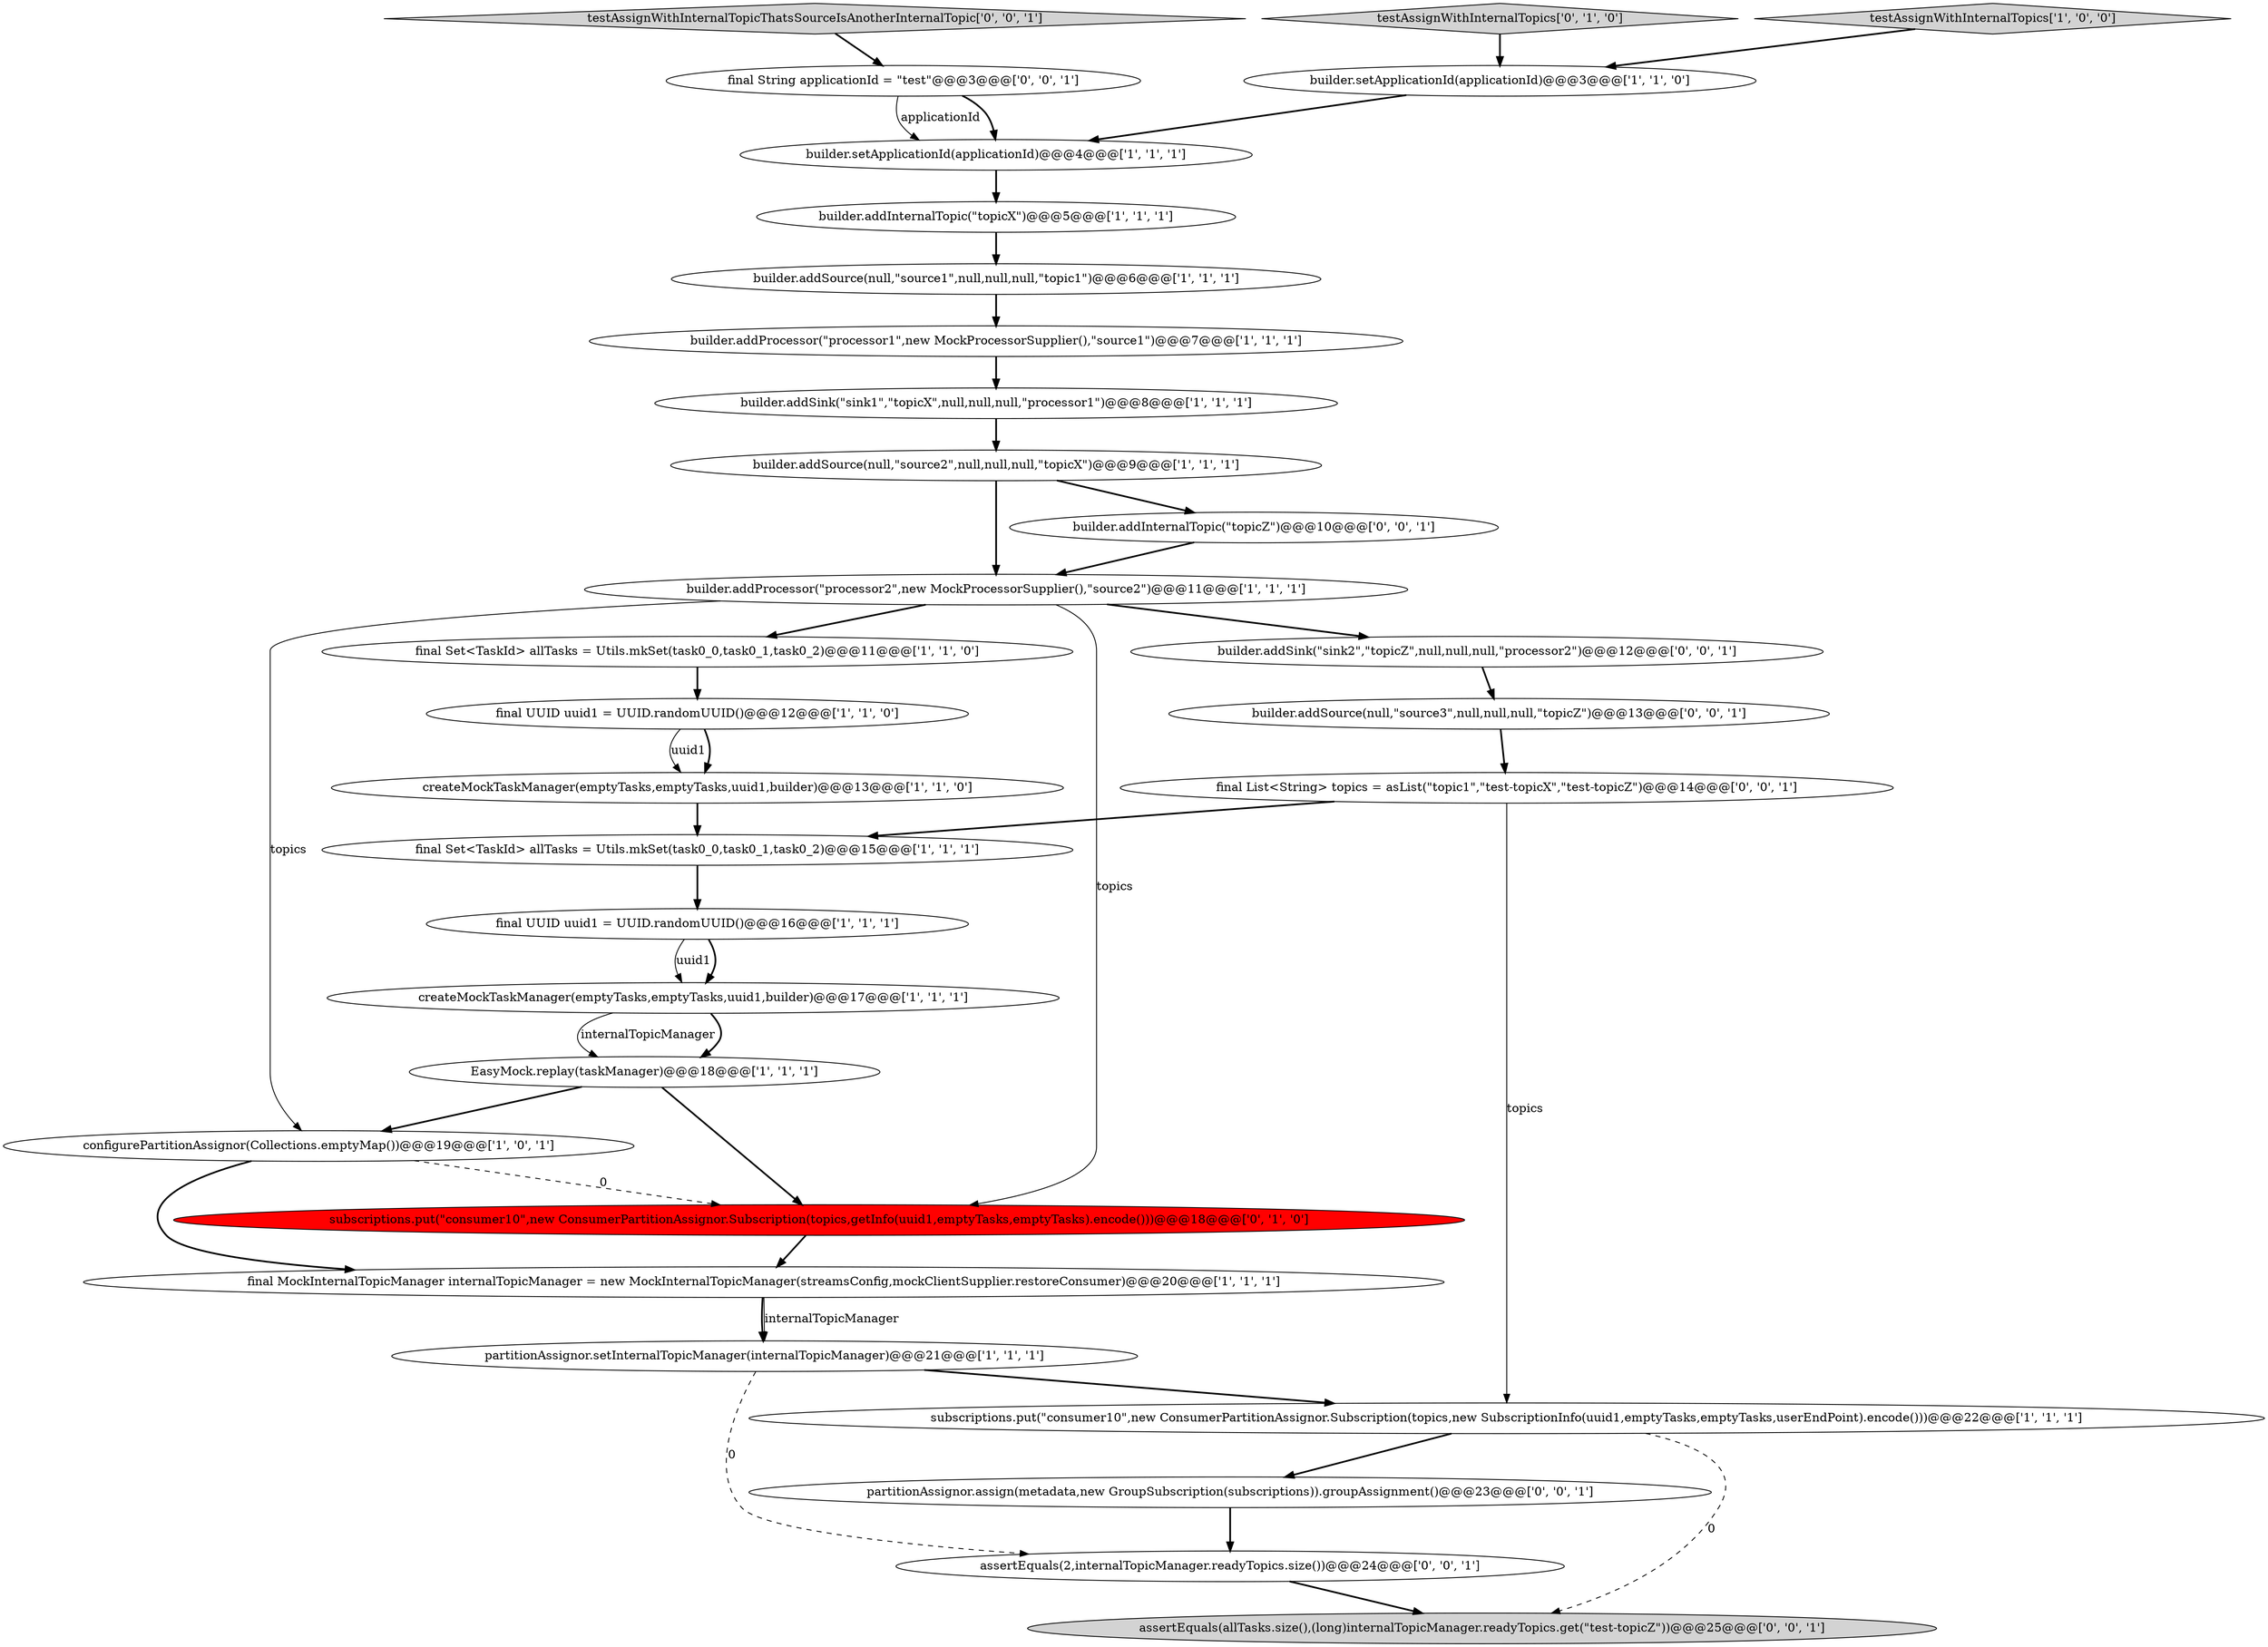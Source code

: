 digraph {
0 [style = filled, label = "builder.setApplicationId(applicationId)@@@4@@@['1', '1', '1']", fillcolor = white, shape = ellipse image = "AAA0AAABBB1BBB"];
2 [style = filled, label = "builder.addInternalTopic(\"topicX\")@@@5@@@['1', '1', '1']", fillcolor = white, shape = ellipse image = "AAA0AAABBB1BBB"];
15 [style = filled, label = "builder.addProcessor(\"processor1\",new MockProcessorSupplier(),\"source1\")@@@7@@@['1', '1', '1']", fillcolor = white, shape = ellipse image = "AAA0AAABBB1BBB"];
11 [style = filled, label = "testAssignWithInternalTopics['1', '0', '0']", fillcolor = lightgray, shape = diamond image = "AAA0AAABBB1BBB"];
8 [style = filled, label = "final UUID uuid1 = UUID.randomUUID()@@@12@@@['1', '1', '0']", fillcolor = white, shape = ellipse image = "AAA0AAABBB1BBB"];
21 [style = filled, label = "subscriptions.put(\"consumer10\",new ConsumerPartitionAssignor.Subscription(topics,getInfo(uuid1,emptyTasks,emptyTasks).encode()))@@@18@@@['0', '1', '0']", fillcolor = red, shape = ellipse image = "AAA1AAABBB2BBB"];
26 [style = filled, label = "final List<String> topics = asList(\"topic1\",\"test-topicX\",\"test-topicZ\")@@@14@@@['0', '0', '1']", fillcolor = white, shape = ellipse image = "AAA0AAABBB3BBB"];
18 [style = filled, label = "createMockTaskManager(emptyTasks,emptyTasks,uuid1,builder)@@@13@@@['1', '1', '0']", fillcolor = white, shape = ellipse image = "AAA0AAABBB1BBB"];
3 [style = filled, label = "builder.addProcessor(\"processor2\",new MockProcessorSupplier(),\"source2\")@@@11@@@['1', '1', '1']", fillcolor = white, shape = ellipse image = "AAA0AAABBB1BBB"];
22 [style = filled, label = "builder.addInternalTopic(\"topicZ\")@@@10@@@['0', '0', '1']", fillcolor = white, shape = ellipse image = "AAA0AAABBB3BBB"];
4 [style = filled, label = "builder.addSource(null,\"source1\",null,null,null,\"topic1\")@@@6@@@['1', '1', '1']", fillcolor = white, shape = ellipse image = "AAA0AAABBB1BBB"];
17 [style = filled, label = "createMockTaskManager(emptyTasks,emptyTasks,uuid1,builder)@@@17@@@['1', '1', '1']", fillcolor = white, shape = ellipse image = "AAA0AAABBB1BBB"];
5 [style = filled, label = "EasyMock.replay(taskManager)@@@18@@@['1', '1', '1']", fillcolor = white, shape = ellipse image = "AAA0AAABBB1BBB"];
29 [style = filled, label = "builder.addSource(null,\"source3\",null,null,null,\"topicZ\")@@@13@@@['0', '0', '1']", fillcolor = white, shape = ellipse image = "AAA0AAABBB3BBB"];
20 [style = filled, label = "testAssignWithInternalTopics['0', '1', '0']", fillcolor = lightgray, shape = diamond image = "AAA0AAABBB2BBB"];
27 [style = filled, label = "assertEquals(2,internalTopicManager.readyTopics.size())@@@24@@@['0', '0', '1']", fillcolor = white, shape = ellipse image = "AAA0AAABBB3BBB"];
13 [style = filled, label = "subscriptions.put(\"consumer10\",new ConsumerPartitionAssignor.Subscription(topics,new SubscriptionInfo(uuid1,emptyTasks,emptyTasks,userEndPoint).encode()))@@@22@@@['1', '1', '1']", fillcolor = white, shape = ellipse image = "AAA0AAABBB1BBB"];
30 [style = filled, label = "assertEquals(allTasks.size(),(long)internalTopicManager.readyTopics.get(\"test-topicZ\"))@@@25@@@['0', '0', '1']", fillcolor = lightgray, shape = ellipse image = "AAA0AAABBB3BBB"];
12 [style = filled, label = "final Set<TaskId> allTasks = Utils.mkSet(task0_0,task0_1,task0_2)@@@11@@@['1', '1', '0']", fillcolor = white, shape = ellipse image = "AAA0AAABBB1BBB"];
24 [style = filled, label = "testAssignWithInternalTopicThatsSourceIsAnotherInternalTopic['0', '0', '1']", fillcolor = lightgray, shape = diamond image = "AAA0AAABBB3BBB"];
23 [style = filled, label = "builder.addSink(\"sink2\",\"topicZ\",null,null,null,\"processor2\")@@@12@@@['0', '0', '1']", fillcolor = white, shape = ellipse image = "AAA0AAABBB3BBB"];
7 [style = filled, label = "builder.addSink(\"sink1\",\"topicX\",null,null,null,\"processor1\")@@@8@@@['1', '1', '1']", fillcolor = white, shape = ellipse image = "AAA0AAABBB1BBB"];
16 [style = filled, label = "final UUID uuid1 = UUID.randomUUID()@@@16@@@['1', '1', '1']", fillcolor = white, shape = ellipse image = "AAA0AAABBB1BBB"];
9 [style = filled, label = "final Set<TaskId> allTasks = Utils.mkSet(task0_0,task0_1,task0_2)@@@15@@@['1', '1', '1']", fillcolor = white, shape = ellipse image = "AAA0AAABBB1BBB"];
1 [style = filled, label = "configurePartitionAssignor(Collections.emptyMap())@@@19@@@['1', '0', '1']", fillcolor = white, shape = ellipse image = "AAA0AAABBB1BBB"];
28 [style = filled, label = "partitionAssignor.assign(metadata,new GroupSubscription(subscriptions)).groupAssignment()@@@23@@@['0', '0', '1']", fillcolor = white, shape = ellipse image = "AAA0AAABBB3BBB"];
14 [style = filled, label = "builder.addSource(null,\"source2\",null,null,null,\"topicX\")@@@9@@@['1', '1', '1']", fillcolor = white, shape = ellipse image = "AAA0AAABBB1BBB"];
25 [style = filled, label = "final String applicationId = \"test\"@@@3@@@['0', '0', '1']", fillcolor = white, shape = ellipse image = "AAA0AAABBB3BBB"];
10 [style = filled, label = "partitionAssignor.setInternalTopicManager(internalTopicManager)@@@21@@@['1', '1', '1']", fillcolor = white, shape = ellipse image = "AAA0AAABBB1BBB"];
19 [style = filled, label = "builder.setApplicationId(applicationId)@@@3@@@['1', '1', '0']", fillcolor = white, shape = ellipse image = "AAA0AAABBB1BBB"];
6 [style = filled, label = "final MockInternalTopicManager internalTopicManager = new MockInternalTopicManager(streamsConfig,mockClientSupplier.restoreConsumer)@@@20@@@['1', '1', '1']", fillcolor = white, shape = ellipse image = "AAA0AAABBB1BBB"];
25->0 [style = bold, label=""];
14->3 [style = bold, label=""];
17->5 [style = bold, label=""];
15->7 [style = bold, label=""];
21->6 [style = bold, label=""];
8->18 [style = bold, label=""];
27->30 [style = bold, label=""];
0->2 [style = bold, label=""];
4->15 [style = bold, label=""];
14->22 [style = bold, label=""];
26->9 [style = bold, label=""];
1->21 [style = dashed, label="0"];
16->17 [style = bold, label=""];
3->12 [style = bold, label=""];
11->19 [style = bold, label=""];
10->27 [style = dashed, label="0"];
2->4 [style = bold, label=""];
9->16 [style = bold, label=""];
19->0 [style = bold, label=""];
25->0 [style = solid, label="applicationId"];
17->5 [style = solid, label="internalTopicManager"];
29->26 [style = bold, label=""];
7->14 [style = bold, label=""];
23->29 [style = bold, label=""];
22->3 [style = bold, label=""];
5->21 [style = bold, label=""];
5->1 [style = bold, label=""];
3->23 [style = bold, label=""];
1->6 [style = bold, label=""];
26->13 [style = solid, label="topics"];
10->13 [style = bold, label=""];
12->8 [style = bold, label=""];
24->25 [style = bold, label=""];
8->18 [style = solid, label="uuid1"];
6->10 [style = bold, label=""];
16->17 [style = solid, label="uuid1"];
18->9 [style = bold, label=""];
28->27 [style = bold, label=""];
20->19 [style = bold, label=""];
3->1 [style = solid, label="topics"];
13->30 [style = dashed, label="0"];
3->21 [style = solid, label="topics"];
6->10 [style = solid, label="internalTopicManager"];
13->28 [style = bold, label=""];
}

